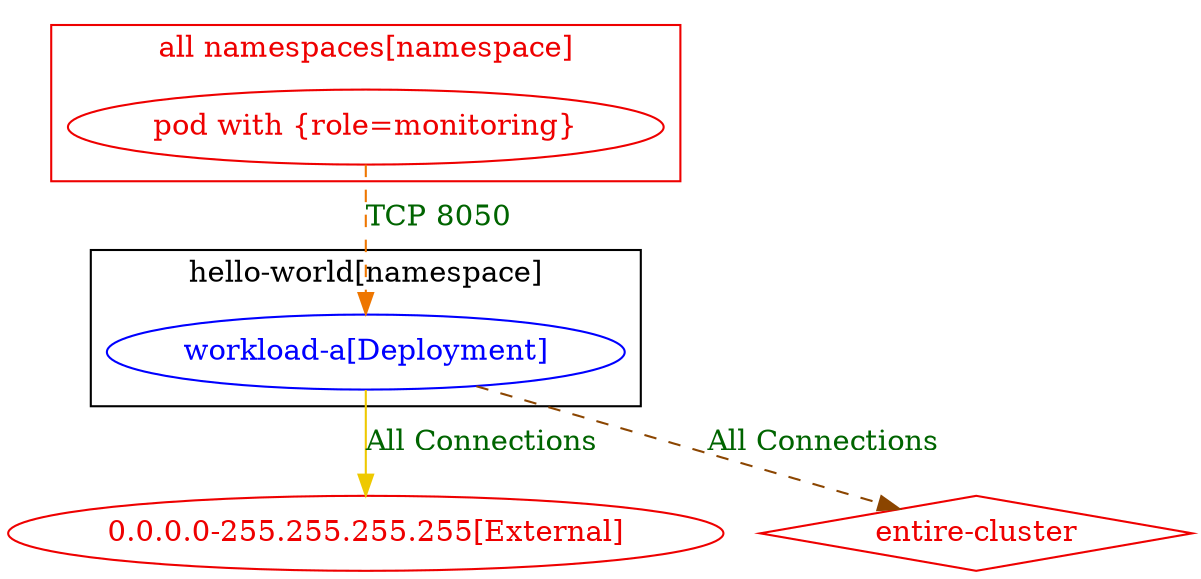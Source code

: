 digraph {
	subgraph "cluster_hello_world[namespace]" {
		color="black"
		fontcolor="black"
		"hello-world/workload-a[Deployment]" [label="workload-a[Deployment]" color="blue" fontcolor="blue"]
		label="hello-world[namespace]"
	}
	subgraph "cluster_all namespaces[namespace]" {
		color="red2"
		fontcolor="red2"
		"pod with {role=monitoring}_in_all namespaces" [label="pod with {role=monitoring}" color="red2" fontcolor="red2"]
		label="all namespaces[namespace]"
	}
	"0.0.0.0-255.255.255.255[External]" [label="0.0.0.0-255.255.255.255[External]" color="red2" fontcolor="red2"]
	"entire-cluster" [label="entire-cluster" color="red2" fontcolor="red2" shape=diamond]
	"hello-world/workload-a[Deployment]" -> "0.0.0.0-255.255.255.255[External]" [label="All Connections" color="gold2" fontcolor="darkgreen" weight=1]
	"hello-world/workload-a[Deployment]" -> "entire-cluster" [label="All Connections" color="darkorange4" fontcolor="darkgreen" weight=0.5 style=dashed]
	"pod with {role=monitoring}_in_all namespaces" -> "hello-world/workload-a[Deployment]" [label="TCP 8050" color="darkorange2" fontcolor="darkgreen" weight=1 style=dashed]
}